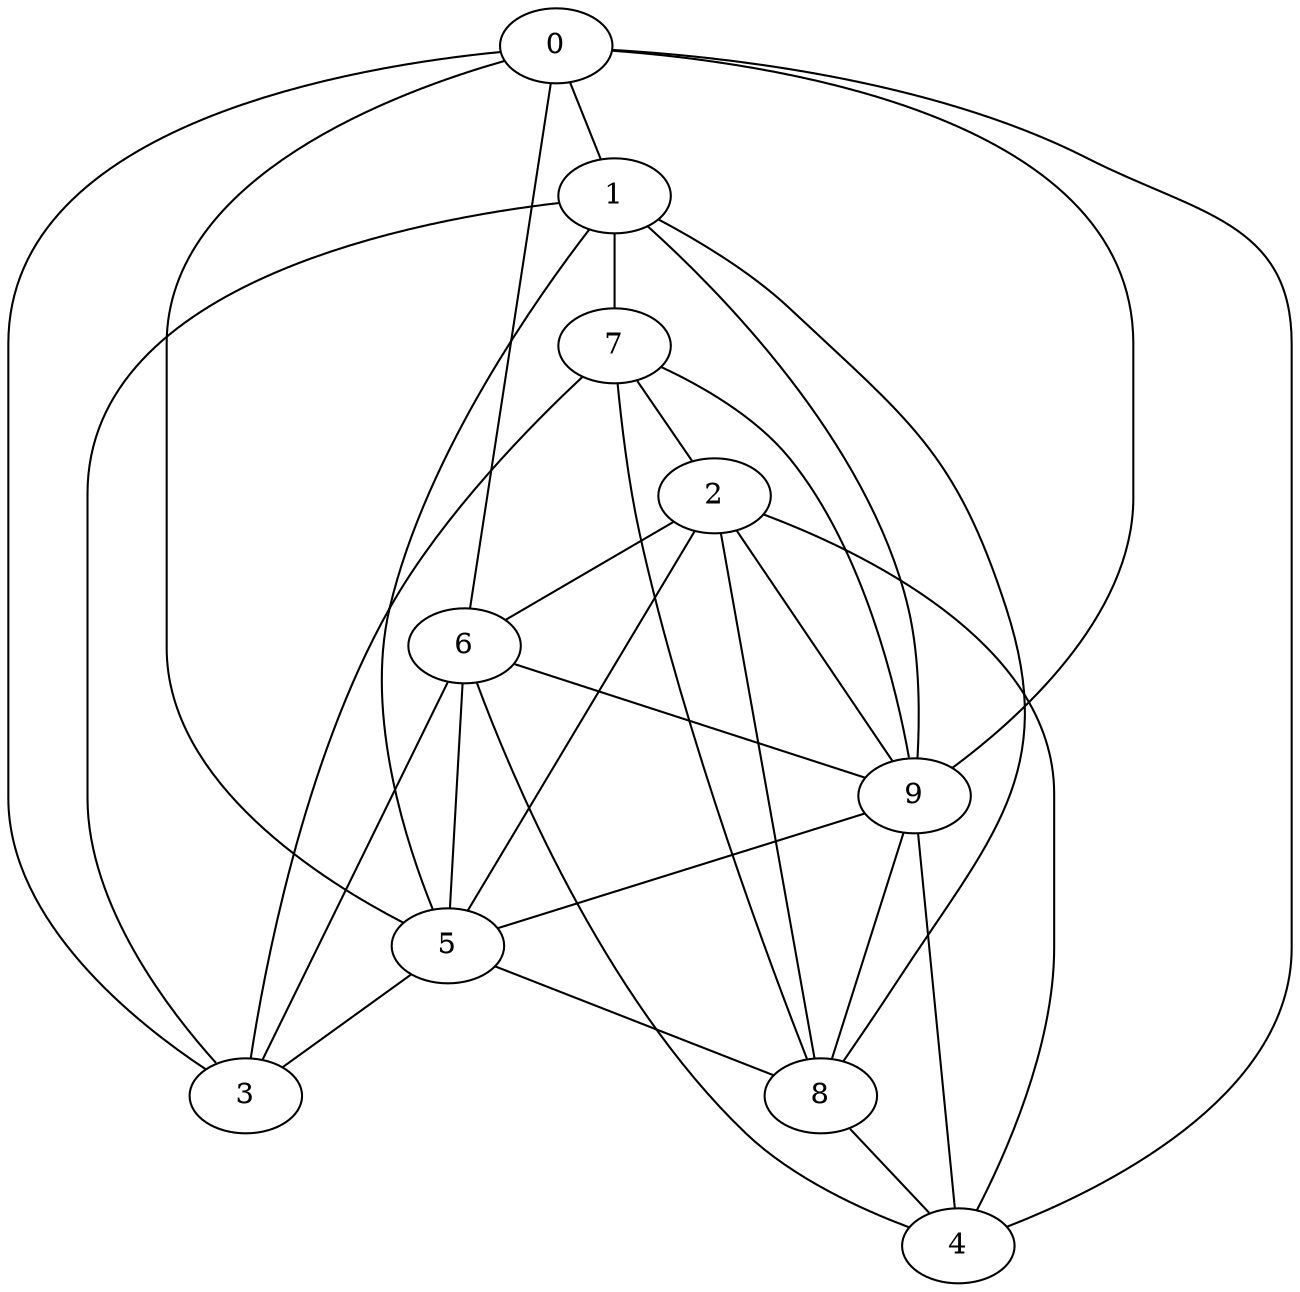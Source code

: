 graph G {
0;
1;
2;
3;
4;
5;
6;
7;
8;
9;
0--5 ;
7--2 ;
1--7 ;
6--4 ;
0--4 ;
4--2 ;
9--7 ;
0--1 ;
3--7 ;
2--6 ;
2--9 ;
2--8 ;
6--3 ;
6--0 ;
9--0 ;
1--9 ;
6--5 ;
5--3 ;
8--1 ;
6--9 ;
9--4 ;
3--1 ;
8--4 ;
9--8 ;
3--0 ;
9--5 ;
8--7 ;
5--2 ;
5--8 ;
5--1 ;
}
